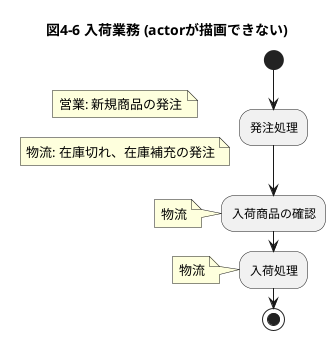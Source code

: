 @startuml
title 図4-6 入荷業務 (actorが描画できない)
start
:発注処理;
note left: 営業: 新規商品の発注
note left: 物流: 在庫切れ、在庫補充の発注
:入荷商品の確認;
note left: 物流
:入荷処理;
note left: 物流
stop
@enduml